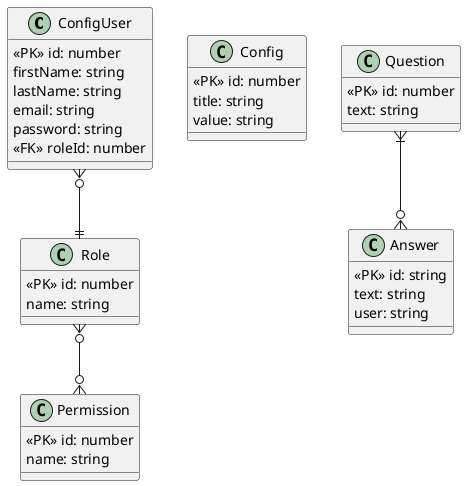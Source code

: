 @startuml backend_erd

!define ENTITY class
!define PRIMARY_KEY PK
!define FOREIGN_KEY FK

ENTITY ConfigUser {
    <<PRIMARY_KEY>> id: number
    firstName: string
    lastName: string
    email: string
    password: string
    <<FOREIGN_KEY>> roleId: number
}

ENTITY Role {
    <<PRIMARY_KEY>> id: number
    name: string
}

ENTITY Permission {
    <<PRIMARY_KEY>> id: number
    name: string
}

ENTITY Config {
    <<PRIMARY_KEY>> id: number
    title: string
    value: string
}

ENTITY Question {
    <<PRIMARY_KEY>> id: number
    text: string
}

ENTITY Answer {
    <<PRIMARY_KEY>> id: string
    text: string
    user: string
}

ConfigUser }o--|| Role
Role }o--o{ Permission
Question }|--o{ Answer

@enduml
